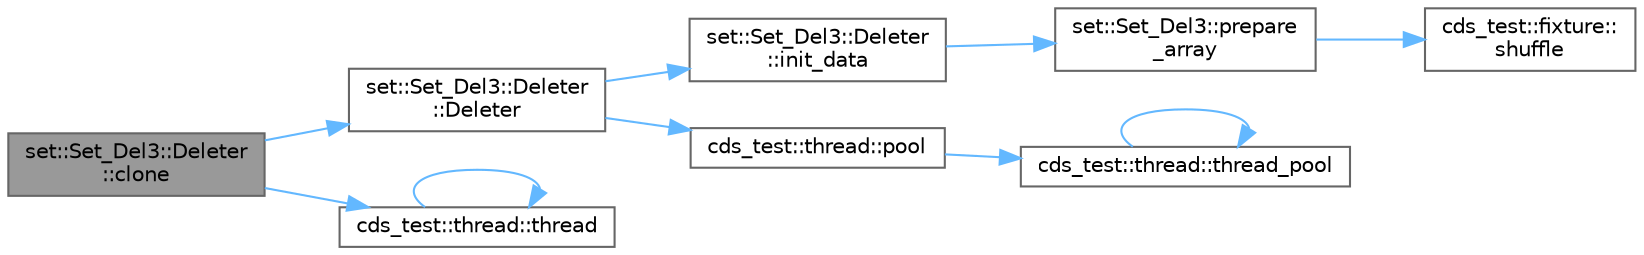 digraph "set::Set_Del3::Deleter::clone"
{
 // LATEX_PDF_SIZE
  bgcolor="transparent";
  edge [fontname=Helvetica,fontsize=10,labelfontname=Helvetica,labelfontsize=10];
  node [fontname=Helvetica,fontsize=10,shape=box,height=0.2,width=0.4];
  rankdir="LR";
  Node1 [id="Node000001",label="set::Set_Del3::Deleter\l::clone",height=0.2,width=0.4,color="gray40", fillcolor="grey60", style="filled", fontcolor="black",tooltip=" "];
  Node1 -> Node2 [id="edge10_Node000001_Node000002",color="steelblue1",style="solid",tooltip=" "];
  Node2 [id="Node000002",label="set::Set_Del3::Deleter\l::Deleter",height=0.2,width=0.4,color="grey40", fillcolor="white", style="filled",URL="$classset_1_1_set___del3_1_1_deleter.html#a5fcfb7c87cdcafa685fd6da52ccf46bb",tooltip=" "];
  Node2 -> Node3 [id="edge11_Node000002_Node000003",color="steelblue1",style="solid",tooltip=" "];
  Node3 [id="Node000003",label="set::Set_Del3::Deleter\l::init_data",height=0.2,width=0.4,color="grey40", fillcolor="white", style="filled",URL="$classset_1_1_set___del3_1_1_deleter.html#ae103cbe142ca903e228ec976019864a8",tooltip=" "];
  Node3 -> Node4 [id="edge12_Node000003_Node000004",color="steelblue1",style="solid",tooltip=" "];
  Node4 [id="Node000004",label="set::Set_Del3::prepare\l_array",height=0.2,width=0.4,color="grey40", fillcolor="white", style="filled",URL="$classset_1_1_set___del3.html#ad1e47ed7f857e9cfa8c2253dc71e4352",tooltip=" "];
  Node4 -> Node5 [id="edge13_Node000004_Node000005",color="steelblue1",style="solid",tooltip=" "];
  Node5 [id="Node000005",label="cds_test::fixture::\lshuffle",height=0.2,width=0.4,color="grey40", fillcolor="white", style="filled",URL="$classcds__test_1_1fixture.html#a1a98db99b4d82c222b0cb65587ba4a47",tooltip=" "];
  Node2 -> Node6 [id="edge14_Node000002_Node000006",color="steelblue1",style="solid",tooltip=" "];
  Node6 [id="Node000006",label="cds_test::thread::pool",height=0.2,width=0.4,color="grey40", fillcolor="white", style="filled",URL="$classcds__test_1_1thread.html#aaec869e554d6801b6de091cfada44b71",tooltip=" "];
  Node6 -> Node7 [id="edge15_Node000006_Node000007",color="steelblue1",style="solid",tooltip=" "];
  Node7 [id="Node000007",label="cds_test::thread::thread_pool",height=0.2,width=0.4,color="grey40", fillcolor="white", style="filled",URL="$classcds__test_1_1thread.html#a63d668995109028bdc9cdbb726de4807",tooltip=" "];
  Node7 -> Node7 [id="edge16_Node000007_Node000007",color="steelblue1",style="solid",tooltip=" "];
  Node1 -> Node8 [id="edge17_Node000001_Node000008",color="steelblue1",style="solid",tooltip=" "];
  Node8 [id="Node000008",label="cds_test::thread::thread",height=0.2,width=0.4,color="grey40", fillcolor="white", style="filled",URL="$classcds__test_1_1thread.html#a500fe48010a5e92a7206855ac45cdf54",tooltip=" "];
  Node8 -> Node8 [id="edge18_Node000008_Node000008",color="steelblue1",style="solid",tooltip=" "];
}
